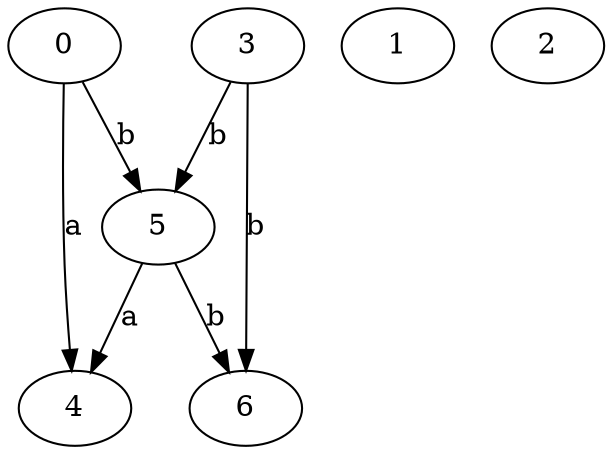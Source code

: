 strict digraph  {
0;
1;
2;
3;
4;
5;
6;
0 -> 4  [label=a];
0 -> 5  [label=b];
3 -> 5  [label=b];
3 -> 6  [label=b];
5 -> 4  [label=a];
5 -> 6  [label=b];
}
